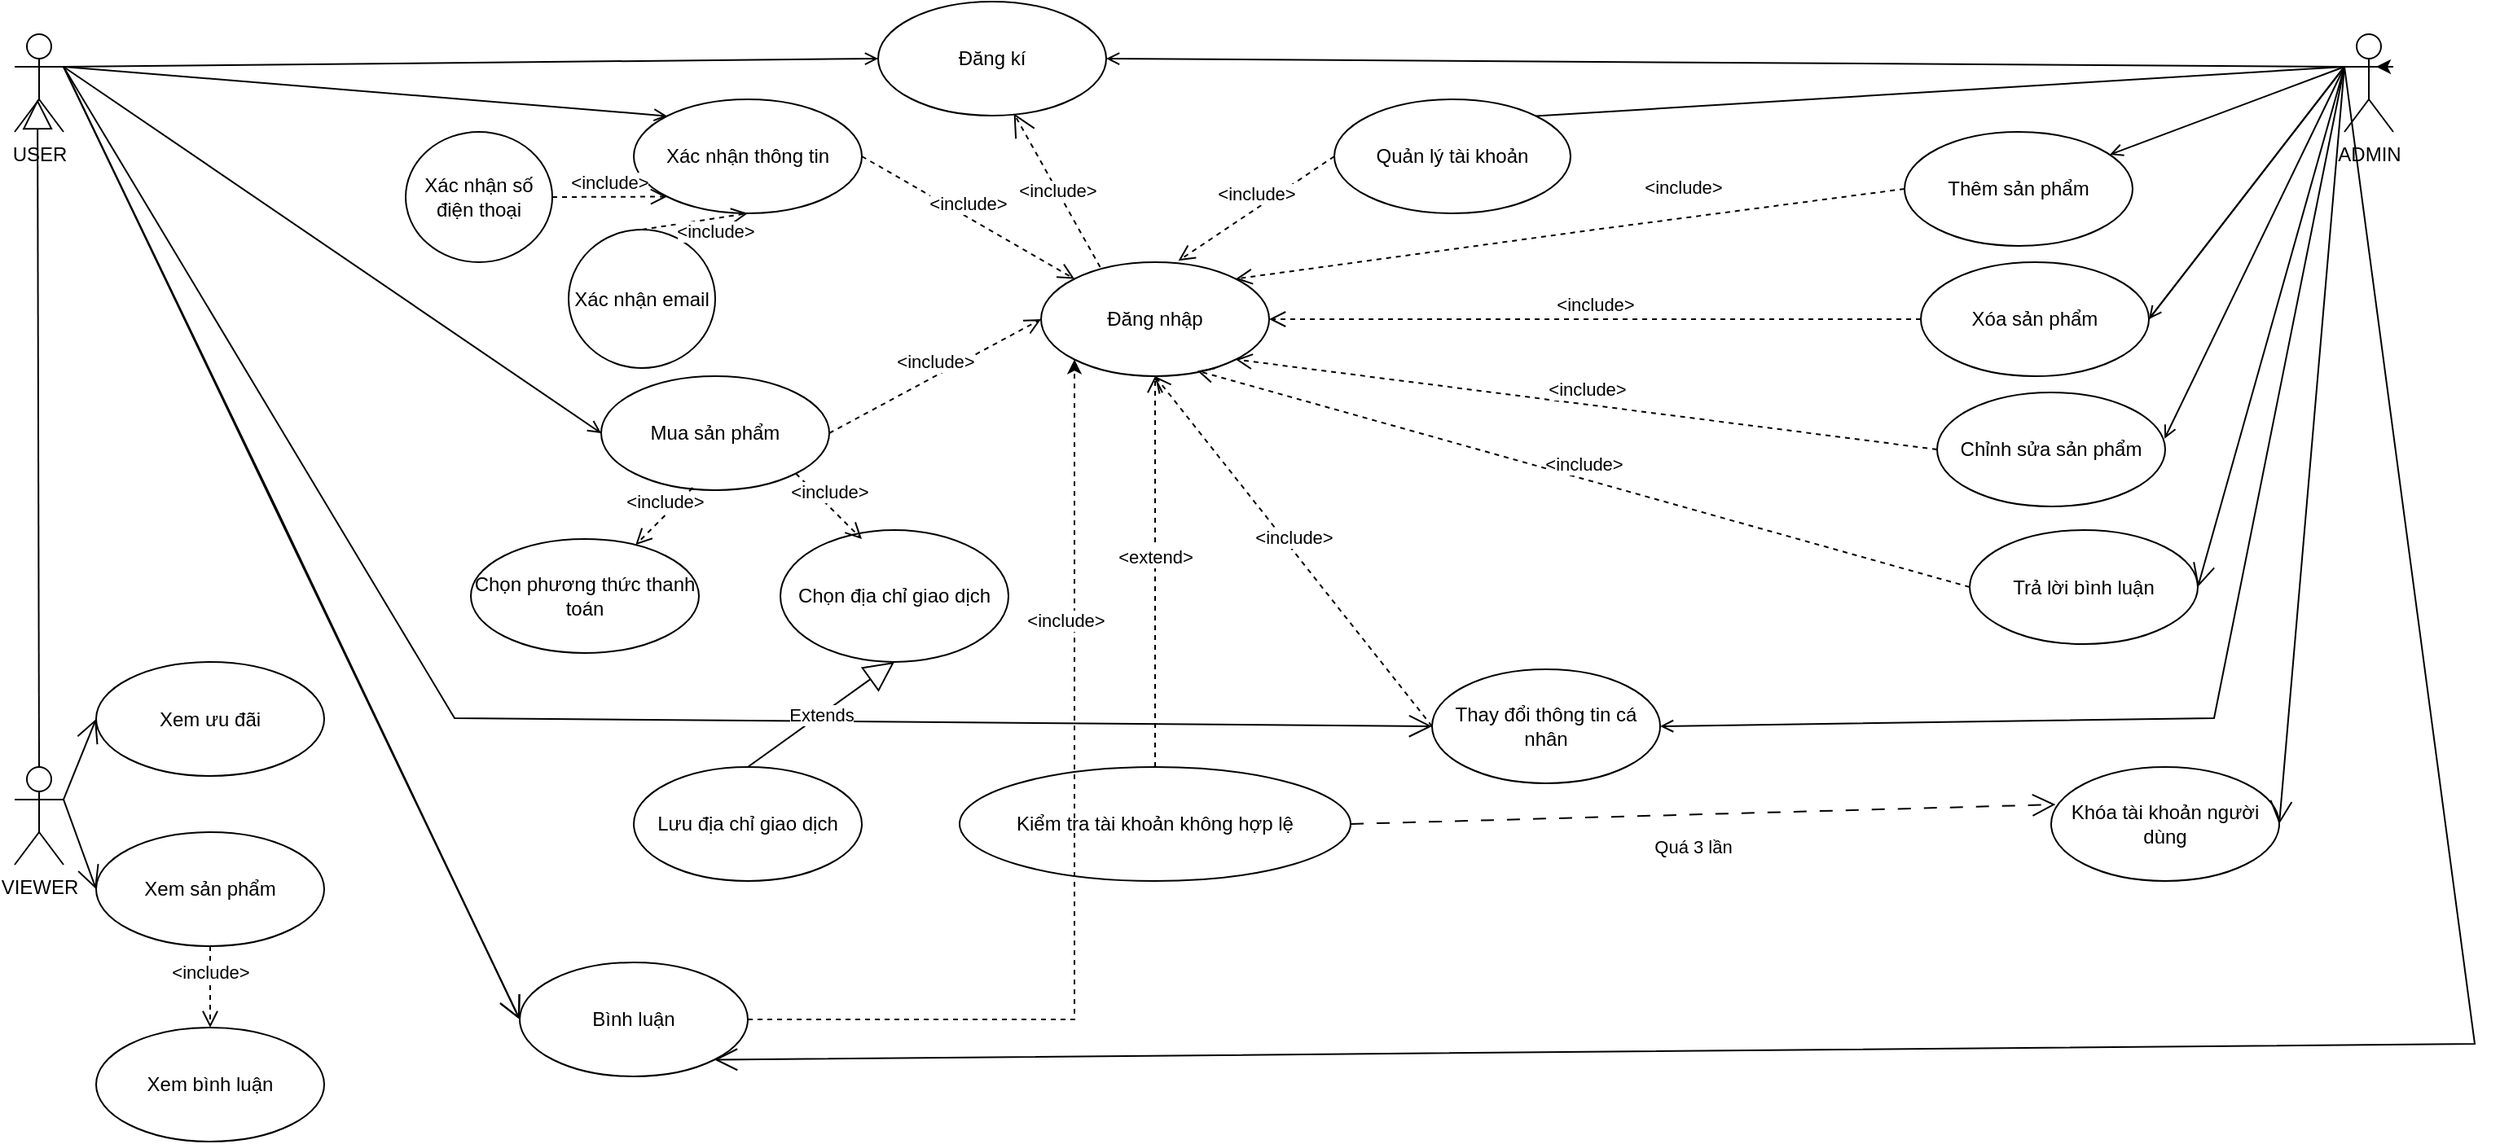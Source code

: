 <mxfile version="24.2.7" type="github">
  <diagram name="Page-1" id="Iqsweie7DNG1V22xSdKr">
    <mxGraphModel dx="1431" dy="813" grid="1" gridSize="10" guides="1" tooltips="1" connect="1" arrows="1" fold="1" page="1" pageScale="1" pageWidth="1654" pageHeight="2336" math="0" shadow="0">
      <root>
        <mxCell id="0" />
        <mxCell id="1" parent="0" />
        <mxCell id="gb4WSrx7NsK-yjNkoUn3-1" value="USER&lt;div&gt;&lt;br&gt;&lt;/div&gt;" style="shape=umlActor;verticalLabelPosition=bottom;verticalAlign=top;html=1;" parent="1" vertex="1">
          <mxGeometry x="10" y="20" width="30" height="60" as="geometry" />
        </mxCell>
        <mxCell id="gb4WSrx7NsK-yjNkoUn3-2" value="Đăng kí" style="ellipse;whiteSpace=wrap;html=1;" parent="1" vertex="1">
          <mxGeometry x="540" width="140" height="70" as="geometry" />
        </mxCell>
        <mxCell id="gb4WSrx7NsK-yjNkoUn3-3" value="Thay đổi thông tin cá nhân" style="ellipse;whiteSpace=wrap;html=1;" parent="1" vertex="1">
          <mxGeometry x="880" y="410" width="140" height="70" as="geometry" />
        </mxCell>
        <mxCell id="gb4WSrx7NsK-yjNkoUn3-4" value="Mua sản phẩm" style="ellipse;whiteSpace=wrap;html=1;" parent="1" vertex="1">
          <mxGeometry x="370" y="230" width="140" height="70" as="geometry" />
        </mxCell>
        <mxCell id="gb4WSrx7NsK-yjNkoUn3-9" value="ADMIN&lt;div&gt;&lt;br&gt;&lt;/div&gt;" style="shape=umlActor;verticalLabelPosition=bottom;verticalAlign=top;html=1;" parent="1" vertex="1">
          <mxGeometry x="1440" y="20" width="30" height="60" as="geometry" />
        </mxCell>
        <mxCell id="gb4WSrx7NsK-yjNkoUn3-12" value="" style="endArrow=open;html=1;rounded=0;entryX=0;entryY=0.5;entryDx=0;entryDy=0;exitX=1;exitY=0.333;exitDx=0;exitDy=0;exitPerimeter=0;endFill=0;" parent="1" source="gb4WSrx7NsK-yjNkoUn3-1" target="gb4WSrx7NsK-yjNkoUn3-2" edge="1">
          <mxGeometry width="50" height="50" relative="1" as="geometry">
            <mxPoint x="70" y="170" as="sourcePoint" />
            <mxPoint x="450" y="270" as="targetPoint" />
            <Array as="points" />
          </mxGeometry>
        </mxCell>
        <mxCell id="gb4WSrx7NsK-yjNkoUn3-14" value="" style="endArrow=open;html=1;rounded=0;entryX=0;entryY=0.5;entryDx=0;entryDy=0;exitX=1;exitY=0.333;exitDx=0;exitDy=0;exitPerimeter=0;startArrow=none;startFill=0;endFill=0;" parent="1" source="gb4WSrx7NsK-yjNkoUn3-1" target="gb4WSrx7NsK-yjNkoUn3-4" edge="1">
          <mxGeometry width="50" height="50" relative="1" as="geometry">
            <mxPoint x="80" y="140" as="sourcePoint" />
            <mxPoint x="222.981" y="231.924" as="targetPoint" />
          </mxGeometry>
        </mxCell>
        <mxCell id="gb4WSrx7NsK-yjNkoUn3-15" value="" style="endArrow=none;html=1;rounded=0;exitX=1;exitY=0.5;exitDx=0;exitDy=0;entryX=0;entryY=0.333;entryDx=0;entryDy=0;entryPerimeter=0;endFill=0;startArrow=open;startFill=0;" parent="1" source="gb4WSrx7NsK-yjNkoUn3-2" target="gb4WSrx7NsK-yjNkoUn3-9" edge="1">
          <mxGeometry width="50" height="50" relative="1" as="geometry">
            <mxPoint x="400" y="320" as="sourcePoint" />
            <mxPoint x="690" y="140" as="targetPoint" />
          </mxGeometry>
        </mxCell>
        <mxCell id="gb4WSrx7NsK-yjNkoUn3-16" value="" style="endArrow=none;html=1;rounded=0;exitX=1;exitY=0.5;exitDx=0;exitDy=0;entryX=0;entryY=0.333;entryDx=0;entryDy=0;entryPerimeter=0;startArrow=open;startFill=0;" parent="1" source="gb4WSrx7NsK-yjNkoUn3-3" target="gb4WSrx7NsK-yjNkoUn3-9" edge="1">
          <mxGeometry width="50" height="50" relative="1" as="geometry">
            <mxPoint x="400" y="320" as="sourcePoint" />
            <mxPoint x="690" y="140" as="targetPoint" />
            <Array as="points">
              <mxPoint x="1360" y="440" />
            </Array>
          </mxGeometry>
        </mxCell>
        <mxCell id="gb4WSrx7NsK-yjNkoUn3-17" value="" style="endArrow=none;html=1;rounded=0;exitX=1;exitY=0.5;exitDx=0;exitDy=0;entryX=0;entryY=0.333;entryDx=0;entryDy=0;entryPerimeter=0;" parent="1" source="gb4WSrx7NsK-yjNkoUn3-19" target="gb4WSrx7NsK-yjNkoUn3-9" edge="1">
          <mxGeometry width="50" height="50" relative="1" as="geometry">
            <mxPoint x="400" y="320" as="sourcePoint" />
            <mxPoint x="450" y="270" as="targetPoint" />
          </mxGeometry>
        </mxCell>
        <mxCell id="gb4WSrx7NsK-yjNkoUn3-20" value="Chỉnh sửa sản phẩm" style="ellipse;whiteSpace=wrap;html=1;" parent="1" vertex="1">
          <mxGeometry x="1190" y="240" width="140" height="70" as="geometry" />
        </mxCell>
        <mxCell id="gb4WSrx7NsK-yjNkoUn3-21" value="" style="endArrow=none;html=1;rounded=0;entryX=0;entryY=0.333;entryDx=0;entryDy=0;entryPerimeter=0;startArrow=open;startFill=0;" parent="1" source="gb4WSrx7NsK-yjNkoUn3-18" target="gb4WSrx7NsK-yjNkoUn3-9" edge="1">
          <mxGeometry width="50" height="50" relative="1" as="geometry">
            <mxPoint x="400" y="320" as="sourcePoint" />
            <mxPoint x="690" y="140" as="targetPoint" />
          </mxGeometry>
        </mxCell>
        <mxCell id="gb4WSrx7NsK-yjNkoUn3-22" value="" style="endArrow=none;html=1;rounded=0;exitX=1;exitY=0.5;exitDx=0;exitDy=0;entryX=0;entryY=0.333;entryDx=0;entryDy=0;entryPerimeter=0;startArrow=open;startFill=0;" parent="1" source="gb4WSrx7NsK-yjNkoUn3-19" target="gb4WSrx7NsK-yjNkoUn3-9" edge="1">
          <mxGeometry width="50" height="50" relative="1" as="geometry">
            <mxPoint x="470" y="430" as="sourcePoint" />
            <mxPoint x="690" y="140" as="targetPoint" />
          </mxGeometry>
        </mxCell>
        <mxCell id="gb4WSrx7NsK-yjNkoUn3-23" value="" style="endArrow=none;html=1;rounded=0;exitX=0.997;exitY=0.406;exitDx=0;exitDy=0;exitPerimeter=0;entryX=0;entryY=0.333;entryDx=0;entryDy=0;entryPerimeter=0;startArrow=open;startFill=0;" parent="1" source="gb4WSrx7NsK-yjNkoUn3-20" target="gb4WSrx7NsK-yjNkoUn3-9" edge="1">
          <mxGeometry width="50" height="50" relative="1" as="geometry">
            <mxPoint x="470" y="520" as="sourcePoint" />
            <mxPoint x="690" y="140" as="targetPoint" />
          </mxGeometry>
        </mxCell>
        <mxCell id="gb4WSrx7NsK-yjNkoUn3-24" value="Quản lý tài khoản" style="ellipse;whiteSpace=wrap;html=1;" parent="1" vertex="1">
          <mxGeometry x="820" y="60" width="145" height="70" as="geometry" />
        </mxCell>
        <mxCell id="gb4WSrx7NsK-yjNkoUn3-25" value="" style="endArrow=none;html=1;rounded=0;exitX=1;exitY=0;exitDx=0;exitDy=0;entryX=0;entryY=0.333;entryDx=0;entryDy=0;entryPerimeter=0;" parent="1" source="gb4WSrx7NsK-yjNkoUn3-24" target="gb4WSrx7NsK-yjNkoUn3-9" edge="1">
          <mxGeometry width="50" height="50" relative="1" as="geometry">
            <mxPoint x="490" y="510" as="sourcePoint" />
            <mxPoint x="690" y="140" as="targetPoint" />
          </mxGeometry>
        </mxCell>
        <mxCell id="gb4WSrx7NsK-yjNkoUn3-26" value="&amp;lt;extend&amp;gt;" style="html=1;verticalAlign=bottom;endArrow=open;dashed=1;endSize=8;curved=0;rounded=0;exitX=0.5;exitY=0;exitDx=0;exitDy=0;" parent="1" source="gb4WSrx7NsK-yjNkoUn3-27" target="gb4WSrx7NsK-yjNkoUn3-28" edge="1">
          <mxGeometry relative="1" as="geometry">
            <mxPoint x="551.224" y="37.139" as="sourcePoint" />
            <mxPoint x="407.32" y="40.43" as="targetPoint" />
          </mxGeometry>
        </mxCell>
        <mxCell id="gb4WSrx7NsK-yjNkoUn3-27" value="Kiểm tra tài khoản không hợp lệ" style="ellipse;whiteSpace=wrap;html=1;" parent="1" vertex="1">
          <mxGeometry x="590" y="470" width="240" height="70" as="geometry" />
        </mxCell>
        <mxCell id="gb4WSrx7NsK-yjNkoUn3-28" value="Đăng nhập" style="ellipse;whiteSpace=wrap;html=1;" parent="1" vertex="1">
          <mxGeometry x="640" y="160" width="140" height="70" as="geometry" />
        </mxCell>
        <mxCell id="gb4WSrx7NsK-yjNkoUn3-30" value="" style="endArrow=open;html=1;rounded=0;exitX=1;exitY=0.333;exitDx=0;exitDy=0;exitPerimeter=0;entryX=0;entryY=0;entryDx=0;entryDy=0;startArrow=none;startFill=0;endFill=0;" parent="1" source="gb4WSrx7NsK-yjNkoUn3-1" target="gb4WSrx7NsK-yjNkoUn3-48" edge="1">
          <mxGeometry width="50" height="50" relative="1" as="geometry">
            <mxPoint x="70" y="290" as="sourcePoint" />
            <mxPoint x="180" y="110" as="targetPoint" />
          </mxGeometry>
        </mxCell>
        <mxCell id="gb4WSrx7NsK-yjNkoUn3-31" value="&amp;lt;include&amp;gt;" style="endArrow=open;endSize=12;dashed=1;html=1;rounded=0;exitX=0.259;exitY=0.043;exitDx=0;exitDy=0;exitPerimeter=0;entryX=0.595;entryY=0.981;entryDx=0;entryDy=0;entryPerimeter=0;" parent="1" source="gb4WSrx7NsK-yjNkoUn3-28" target="gb4WSrx7NsK-yjNkoUn3-2" edge="1">
          <mxGeometry width="160" relative="1" as="geometry">
            <mxPoint x="250" y="190" as="sourcePoint" />
            <mxPoint x="450" y="100" as="targetPoint" />
          </mxGeometry>
        </mxCell>
        <mxCell id="gb4WSrx7NsK-yjNkoUn3-32" style="edgeStyle=orthogonalEdgeStyle;rounded=0;orthogonalLoop=1;jettySize=auto;html=1;exitX=1;exitY=0.333;exitDx=0;exitDy=0;exitPerimeter=0;entryX=0.651;entryY=0.319;entryDx=0;entryDy=0;entryPerimeter=0;" parent="1" source="gb4WSrx7NsK-yjNkoUn3-9" target="gb4WSrx7NsK-yjNkoUn3-9" edge="1">
          <mxGeometry relative="1" as="geometry" />
        </mxCell>
        <mxCell id="gb4WSrx7NsK-yjNkoUn3-34" value="&amp;lt;include&amp;gt;" style="html=1;verticalAlign=bottom;endArrow=open;dashed=1;endSize=8;curved=0;rounded=0;exitX=0;exitY=0.5;exitDx=0;exitDy=0;entryX=0.5;entryY=1;entryDx=0;entryDy=0;" parent="1" source="gb4WSrx7NsK-yjNkoUn3-3" target="gb4WSrx7NsK-yjNkoUn3-28" edge="1">
          <mxGeometry relative="1" as="geometry">
            <mxPoint x="510" y="270" as="sourcePoint" />
            <mxPoint x="450" y="270" as="targetPoint" />
          </mxGeometry>
        </mxCell>
        <mxCell id="gb4WSrx7NsK-yjNkoUn3-37" value="&amp;lt;include&amp;gt;" style="html=1;verticalAlign=bottom;endArrow=open;dashed=1;endSize=8;curved=0;rounded=0;exitX=1;exitY=0.5;exitDx=0;exitDy=0;entryX=0;entryY=0.5;entryDx=0;entryDy=0;" parent="1" source="gb4WSrx7NsK-yjNkoUn3-4" target="gb4WSrx7NsK-yjNkoUn3-28" edge="1">
          <mxGeometry relative="1" as="geometry">
            <mxPoint x="460" y="290" as="sourcePoint" />
            <mxPoint x="380" y="290" as="targetPoint" />
          </mxGeometry>
        </mxCell>
        <mxCell id="gb4WSrx7NsK-yjNkoUn3-38" value="&amp;lt;include&amp;gt;" style="html=1;verticalAlign=bottom;endArrow=open;dashed=1;endSize=8;curved=0;rounded=0;entryX=1;entryY=0;entryDx=0;entryDy=0;exitX=0;exitY=0.5;exitDx=0;exitDy=0;" parent="1" source="gb4WSrx7NsK-yjNkoUn3-18" target="gb4WSrx7NsK-yjNkoUn3-28" edge="1">
          <mxGeometry x="-0.343" y="-10" relative="1" as="geometry">
            <mxPoint x="170" y="510" as="sourcePoint" />
            <mxPoint x="90" y="510" as="targetPoint" />
            <Array as="points">
              <mxPoint x="980" y="140" />
            </Array>
            <mxPoint as="offset" />
          </mxGeometry>
        </mxCell>
        <mxCell id="gb4WSrx7NsK-yjNkoUn3-39" value="&amp;lt;include&amp;gt;" style="html=1;verticalAlign=bottom;endArrow=open;dashed=1;endSize=8;curved=0;rounded=0;entryX=1;entryY=0.5;entryDx=0;entryDy=0;exitX=0;exitY=0.5;exitDx=0;exitDy=0;" parent="1" source="gb4WSrx7NsK-yjNkoUn3-19" target="gb4WSrx7NsK-yjNkoUn3-28" edge="1">
          <mxGeometry relative="1" as="geometry">
            <mxPoint x="790.0" y="235" as="sourcePoint" />
            <mxPoint x="450.0" y="270" as="targetPoint" />
          </mxGeometry>
        </mxCell>
        <mxCell id="gb4WSrx7NsK-yjNkoUn3-41" value="&amp;lt;include&amp;gt;" style="html=1;verticalAlign=bottom;endArrow=open;dashed=1;endSize=8;curved=0;rounded=0;entryX=1;entryY=1;entryDx=0;entryDy=0;exitX=0;exitY=0.5;exitDx=0;exitDy=0;" parent="1" source="gb4WSrx7NsK-yjNkoUn3-20" target="gb4WSrx7NsK-yjNkoUn3-28" edge="1">
          <mxGeometry relative="1" as="geometry">
            <mxPoint x="680" y="540" as="sourcePoint" />
            <mxPoint x="600" y="540" as="targetPoint" />
          </mxGeometry>
        </mxCell>
        <mxCell id="gb4WSrx7NsK-yjNkoUn3-42" value="&amp;lt;include&amp;gt;" style="html=1;verticalAlign=bottom;endArrow=open;dashed=1;endSize=8;curved=0;rounded=0;exitX=0;exitY=0.5;exitDx=0;exitDy=0;entryX=0.602;entryY=-0.012;entryDx=0;entryDy=0;entryPerimeter=0;" parent="1" source="gb4WSrx7NsK-yjNkoUn3-24" target="gb4WSrx7NsK-yjNkoUn3-28" edge="1">
          <mxGeometry x="-0.001" relative="1" as="geometry">
            <mxPoint x="710" y="420" as="sourcePoint" />
            <mxPoint x="630" y="420" as="targetPoint" />
            <mxPoint as="offset" />
          </mxGeometry>
        </mxCell>
        <mxCell id="gb4WSrx7NsK-yjNkoUn3-18" value="Thêm sản phẩm" style="ellipse;whiteSpace=wrap;html=1;" parent="1" vertex="1">
          <mxGeometry x="1170" y="80" width="140" height="70" as="geometry" />
        </mxCell>
        <mxCell id="gb4WSrx7NsK-yjNkoUn3-19" value="Xóa sản phẩm" style="ellipse;whiteSpace=wrap;html=1;" parent="1" vertex="1">
          <mxGeometry x="1180" y="160" width="140" height="70" as="geometry" />
        </mxCell>
        <mxCell id="gb4WSrx7NsK-yjNkoUn3-48" value="Xác nhận thông tin" style="ellipse;whiteSpace=wrap;html=1;" parent="1" vertex="1">
          <mxGeometry x="390" y="60" width="140" height="70" as="geometry" />
        </mxCell>
        <mxCell id="gb4WSrx7NsK-yjNkoUn3-49" value="&amp;lt;include&amp;gt;" style="html=1;verticalAlign=bottom;endArrow=open;dashed=1;endSize=8;curved=0;rounded=0;exitX=1;exitY=0.5;exitDx=0;exitDy=0;entryX=0;entryY=0;entryDx=0;entryDy=0;" parent="1" source="gb4WSrx7NsK-yjNkoUn3-48" target="gb4WSrx7NsK-yjNkoUn3-28" edge="1">
          <mxGeometry x="0.005" relative="1" as="geometry">
            <mxPoint x="260" y="410" as="sourcePoint" />
            <mxPoint x="180" y="410" as="targetPoint" />
            <mxPoint as="offset" />
          </mxGeometry>
        </mxCell>
        <mxCell id="gb4WSrx7NsK-yjNkoUn3-50" value="Chọn&lt;span style=&quot;background-color: initial;&quot;&gt;&amp;nbsp;địa chỉ giao dịch&lt;/span&gt;" style="ellipse;whiteSpace=wrap;html=1;" parent="1" vertex="1">
          <mxGeometry x="480" y="324.5" width="140" height="81" as="geometry" />
        </mxCell>
        <mxCell id="gb4WSrx7NsK-yjNkoUn3-56" value="Xác nhận số điện thoại" style="ellipse;whiteSpace=wrap;html=1;" parent="1" vertex="1">
          <mxGeometry x="250" y="80" width="90" height="80" as="geometry" />
        </mxCell>
        <mxCell id="gb4WSrx7NsK-yjNkoUn3-57" value="Xác nhận email" style="ellipse;whiteSpace=wrap;html=1;" parent="1" vertex="1">
          <mxGeometry x="350" y="140" width="90" height="85" as="geometry" />
        </mxCell>
        <mxCell id="gb4WSrx7NsK-yjNkoUn3-58" value="&amp;lt;include&amp;gt;" style="html=1;verticalAlign=bottom;endArrow=open;dashed=1;endSize=8;curved=0;rounded=0;exitX=1;exitY=0.5;exitDx=0;exitDy=0;entryX=0;entryY=1;entryDx=0;entryDy=0;" parent="1" source="gb4WSrx7NsK-yjNkoUn3-56" target="gb4WSrx7NsK-yjNkoUn3-48" edge="1">
          <mxGeometry relative="1" as="geometry">
            <mxPoint x="220" y="170" as="sourcePoint" />
            <mxPoint x="140" y="170" as="targetPoint" />
          </mxGeometry>
        </mxCell>
        <mxCell id="gb4WSrx7NsK-yjNkoUn3-59" value="&amp;lt;include&amp;gt;" style="html=1;verticalAlign=bottom;endArrow=open;dashed=1;endSize=8;curved=0;rounded=0;exitX=0.5;exitY=0;exitDx=0;exitDy=0;entryX=0.5;entryY=1;entryDx=0;entryDy=0;" parent="1" source="gb4WSrx7NsK-yjNkoUn3-57" target="gb4WSrx7NsK-yjNkoUn3-48" edge="1">
          <mxGeometry x="0.306" y="-17" relative="1" as="geometry">
            <mxPoint x="100" y="570" as="sourcePoint" />
            <mxPoint x="20" y="570" as="targetPoint" />
            <mxPoint as="offset" />
          </mxGeometry>
        </mxCell>
        <mxCell id="trslUjJ0CBI68LTmMa5F-2" value="VIEWER&lt;div&gt;&lt;br&gt;&lt;/div&gt;" style="shape=umlActor;verticalLabelPosition=bottom;verticalAlign=top;html=1;outlineConnect=0;" parent="1" vertex="1">
          <mxGeometry x="10" y="470" width="30" height="60" as="geometry" />
        </mxCell>
        <mxCell id="trslUjJ0CBI68LTmMa5F-6" value="" style="endArrow=block;endSize=16;endFill=0;html=1;rounded=0;entryX=0.467;entryY=0.666;entryDx=0;entryDy=0;entryPerimeter=0;exitX=0.5;exitY=0;exitDx=0;exitDy=0;exitPerimeter=0;" parent="1" source="trslUjJ0CBI68LTmMa5F-2" target="gb4WSrx7NsK-yjNkoUn3-1" edge="1">
          <mxGeometry width="160" relative="1" as="geometry">
            <mxPoint x="430" y="410" as="sourcePoint" />
            <mxPoint x="590" y="410" as="targetPoint" />
          </mxGeometry>
        </mxCell>
        <mxCell id="trslUjJ0CBI68LTmMa5F-8" value="Xem sản phẩm" style="ellipse;whiteSpace=wrap;html=1;" parent="1" vertex="1">
          <mxGeometry x="60" y="510" width="140" height="70" as="geometry" />
        </mxCell>
        <mxCell id="trslUjJ0CBI68LTmMa5F-9" value="Xem bình luận" style="ellipse;whiteSpace=wrap;html=1;" parent="1" vertex="1">
          <mxGeometry x="60" y="630" width="140" height="70" as="geometry" />
        </mxCell>
        <mxCell id="trslUjJ0CBI68LTmMa5F-10" value="Xem ưu đãi" style="ellipse;whiteSpace=wrap;html=1;" parent="1" vertex="1">
          <mxGeometry x="60" y="405.5" width="140" height="70" as="geometry" />
        </mxCell>
        <mxCell id="trslUjJ0CBI68LTmMa5F-11" value="" style="endArrow=open;endFill=1;endSize=12;html=1;rounded=0;entryX=0;entryY=0.5;entryDx=0;entryDy=0;exitX=1;exitY=0.333;exitDx=0;exitDy=0;exitPerimeter=0;" parent="1" source="trslUjJ0CBI68LTmMa5F-2" target="trslUjJ0CBI68LTmMa5F-8" edge="1">
          <mxGeometry width="160" relative="1" as="geometry">
            <mxPoint x="530" y="410" as="sourcePoint" />
            <mxPoint x="690" y="410" as="targetPoint" />
          </mxGeometry>
        </mxCell>
        <mxCell id="trslUjJ0CBI68LTmMa5F-14" value="" style="endArrow=open;endFill=1;endSize=12;html=1;rounded=0;exitX=1;exitY=0.333;exitDx=0;exitDy=0;exitPerimeter=0;entryX=0;entryY=0.5;entryDx=0;entryDy=0;" parent="1" source="trslUjJ0CBI68LTmMa5F-2" target="trslUjJ0CBI68LTmMa5F-10" edge="1">
          <mxGeometry width="160" relative="1" as="geometry">
            <mxPoint x="50" y="490" as="sourcePoint" />
            <mxPoint x="230" y="750" as="targetPoint" />
          </mxGeometry>
        </mxCell>
        <mxCell id="kQSGkWk7wkDG4nqkNU7a-1" value="&amp;lt;include&amp;gt;" style="html=1;verticalAlign=bottom;endArrow=open;dashed=1;endSize=8;curved=0;rounded=0;exitX=0.5;exitY=1;exitDx=0;exitDy=0;entryX=0.5;entryY=0;entryDx=0;entryDy=0;" parent="1" source="trslUjJ0CBI68LTmMa5F-8" target="trslUjJ0CBI68LTmMa5F-9" edge="1">
          <mxGeometry relative="1" as="geometry">
            <mxPoint x="350" y="650" as="sourcePoint" />
            <mxPoint x="330" y="500" as="targetPoint" />
          </mxGeometry>
        </mxCell>
        <mxCell id="kQSGkWk7wkDG4nqkNU7a-2" value="Chọn phương thức thanh toán" style="ellipse;whiteSpace=wrap;html=1;" parent="1" vertex="1">
          <mxGeometry x="290" y="330" width="140" height="70" as="geometry" />
        </mxCell>
        <mxCell id="kQSGkWk7wkDG4nqkNU7a-4" value="&amp;lt;include&amp;gt;" style="html=1;verticalAlign=bottom;endArrow=open;dashed=1;endSize=8;curved=0;rounded=0;exitX=1;exitY=1;exitDx=0;exitDy=0;" parent="1" source="gb4WSrx7NsK-yjNkoUn3-4" edge="1">
          <mxGeometry relative="1" as="geometry">
            <mxPoint x="420" y="530" as="sourcePoint" />
            <mxPoint x="530" y="330" as="targetPoint" />
            <Array as="points" />
            <mxPoint as="offset" />
          </mxGeometry>
        </mxCell>
        <mxCell id="kQSGkWk7wkDG4nqkNU7a-5" value="&amp;lt;include&amp;gt;" style="html=1;verticalAlign=bottom;endArrow=open;dashed=1;endSize=8;curved=0;rounded=0;exitX=0.401;exitY=0.978;exitDx=0;exitDy=0;exitPerimeter=0;" parent="1" source="gb4WSrx7NsK-yjNkoUn3-4" target="kQSGkWk7wkDG4nqkNU7a-2" edge="1">
          <mxGeometry relative="1" as="geometry">
            <mxPoint x="310" y="319" as="sourcePoint" />
            <mxPoint x="385" y="570" as="targetPoint" />
          </mxGeometry>
        </mxCell>
        <mxCell id="kQSGkWk7wkDG4nqkNU7a-6" value="Khóa tài khoản người dùng" style="ellipse;whiteSpace=wrap;html=1;" parent="1" vertex="1">
          <mxGeometry x="1260" y="470" width="140" height="70" as="geometry" />
        </mxCell>
        <mxCell id="kQSGkWk7wkDG4nqkNU7a-8" value="" style="endArrow=open;endFill=1;endSize=12;html=1;rounded=0;exitX=0;exitY=0.333;exitDx=0;exitDy=0;exitPerimeter=0;entryX=1;entryY=0.5;entryDx=0;entryDy=0;" parent="1" source="gb4WSrx7NsK-yjNkoUn3-9" target="kQSGkWk7wkDG4nqkNU7a-6" edge="1">
          <mxGeometry width="160" relative="1" as="geometry">
            <mxPoint x="1460" y="440" as="sourcePoint" />
            <mxPoint x="1620" y="440" as="targetPoint" />
          </mxGeometry>
        </mxCell>
        <mxCell id="kQSGkWk7wkDG4nqkNU7a-9" value="" style="endArrow=open;endFill=1;endSize=12;html=1;rounded=0;exitX=1;exitY=0.5;exitDx=0;exitDy=0;entryX=0.019;entryY=0.329;entryDx=0;entryDy=0;entryPerimeter=0;dashed=1;dashPattern=8 8;" parent="1" source="gb4WSrx7NsK-yjNkoUn3-27" target="kQSGkWk7wkDG4nqkNU7a-6" edge="1">
          <mxGeometry width="160" relative="1" as="geometry">
            <mxPoint x="870" y="520" as="sourcePoint" />
            <mxPoint x="1030" y="520" as="targetPoint" />
          </mxGeometry>
        </mxCell>
        <mxCell id="kQSGkWk7wkDG4nqkNU7a-10" value="Quá 3 lần" style="edgeLabel;html=1;align=center;verticalAlign=middle;resizable=0;points=[];" parent="kQSGkWk7wkDG4nqkNU7a-9" vertex="1" connectable="0">
          <mxGeometry x="-0.818" y="-6" relative="1" as="geometry">
            <mxPoint x="170" y="9" as="offset" />
          </mxGeometry>
        </mxCell>
        <mxCell id="gXG_qeFAx9jxtUJs0gi1-4" value="Lưu địa chỉ giao dịch" style="ellipse;whiteSpace=wrap;html=1;" parent="1" vertex="1">
          <mxGeometry x="390" y="470" width="140" height="70" as="geometry" />
        </mxCell>
        <mxCell id="gXG_qeFAx9jxtUJs0gi1-6" value="" style="endArrow=open;endFill=1;endSize=12;html=1;rounded=0;exitX=1;exitY=0.333;exitDx=0;exitDy=0;exitPerimeter=0;entryX=0;entryY=0.5;entryDx=0;entryDy=0;" parent="1" source="gb4WSrx7NsK-yjNkoUn3-1" target="gXG_qeFAx9jxtUJs0gi1-5" edge="1">
          <mxGeometry width="160" relative="1" as="geometry">
            <mxPoint x="230" y="540" as="sourcePoint" />
            <mxPoint x="390" y="540" as="targetPoint" />
          </mxGeometry>
        </mxCell>
        <mxCell id="gXG_qeFAx9jxtUJs0gi1-8" value="" style="endArrow=open;endFill=1;endSize=12;html=1;rounded=0;exitX=1;exitY=0.333;exitDx=0;exitDy=0;exitPerimeter=0;entryX=0;entryY=0.5;entryDx=0;entryDy=0;" parent="1" source="gb4WSrx7NsK-yjNkoUn3-1" target="gXG_qeFAx9jxtUJs0gi1-5" edge="1">
          <mxGeometry width="160" relative="1" as="geometry">
            <mxPoint x="40" y="40" as="sourcePoint" />
            <mxPoint x="880" y="445" as="targetPoint" />
            <Array as="points">
              <mxPoint x="170" y="310" />
            </Array>
          </mxGeometry>
        </mxCell>
        <mxCell id="gXG_qeFAx9jxtUJs0gi1-5" value="Bình luận" style="ellipse;whiteSpace=wrap;html=1;" parent="1" vertex="1">
          <mxGeometry x="320" y="590" width="140" height="70" as="geometry" />
        </mxCell>
        <mxCell id="gXG_qeFAx9jxtUJs0gi1-9" value="" style="endArrow=open;endFill=1;endSize=12;html=1;rounded=0;entryX=0;entryY=0.5;entryDx=0;entryDy=0;exitX=1;exitY=0.333;exitDx=0;exitDy=0;exitPerimeter=0;" parent="1" source="gb4WSrx7NsK-yjNkoUn3-1" target="gb4WSrx7NsK-yjNkoUn3-3" edge="1">
          <mxGeometry width="160" relative="1" as="geometry">
            <mxPoint x="300" y="460" as="sourcePoint" />
            <mxPoint x="460" y="460" as="targetPoint" />
            <Array as="points">
              <mxPoint x="280" y="440" />
            </Array>
          </mxGeometry>
        </mxCell>
        <mxCell id="gXG_qeFAx9jxtUJs0gi1-10" style="edgeStyle=orthogonalEdgeStyle;rounded=0;orthogonalLoop=1;jettySize=auto;html=1;dashed=1;entryX=0;entryY=1;entryDx=0;entryDy=0;" parent="1" source="gXG_qeFAx9jxtUJs0gi1-5" target="gb4WSrx7NsK-yjNkoUn3-28" edge="1">
          <mxGeometry relative="1" as="geometry">
            <mxPoint x="650" y="320" as="targetPoint" />
            <Array as="points">
              <mxPoint x="660" y="625" />
            </Array>
          </mxGeometry>
        </mxCell>
        <mxCell id="gXG_qeFAx9jxtUJs0gi1-11" value="&amp;lt;include&amp;gt;" style="edgeLabel;html=1;align=center;verticalAlign=middle;resizable=0;points=[];" parent="gXG_qeFAx9jxtUJs0gi1-10" vertex="1" connectable="0">
          <mxGeometry x="0.471" y="6" relative="1" as="geometry">
            <mxPoint as="offset" />
          </mxGeometry>
        </mxCell>
        <mxCell id="gXG_qeFAx9jxtUJs0gi1-12" value="Trả lời bình luận" style="ellipse;whiteSpace=wrap;html=1;" parent="1" vertex="1">
          <mxGeometry x="1210" y="324.5" width="140" height="70" as="geometry" />
        </mxCell>
        <mxCell id="gXG_qeFAx9jxtUJs0gi1-13" value="" style="endArrow=open;endFill=1;endSize=12;html=1;rounded=0;exitX=0;exitY=0.333;exitDx=0;exitDy=0;exitPerimeter=0;entryX=1;entryY=0.5;entryDx=0;entryDy=0;" parent="1" source="gb4WSrx7NsK-yjNkoUn3-9" target="gXG_qeFAx9jxtUJs0gi1-12" edge="1">
          <mxGeometry width="160" relative="1" as="geometry">
            <mxPoint x="1100" y="590" as="sourcePoint" />
            <mxPoint x="1260" y="590" as="targetPoint" />
          </mxGeometry>
        </mxCell>
        <mxCell id="gXG_qeFAx9jxtUJs0gi1-15" value="&amp;lt;include&amp;gt;" style="html=1;verticalAlign=bottom;endArrow=open;dashed=1;endSize=8;curved=0;rounded=0;entryX=0.685;entryY=0.953;entryDx=0;entryDy=0;entryPerimeter=0;exitX=0;exitY=0.5;exitDx=0;exitDy=0;" parent="1" source="gXG_qeFAx9jxtUJs0gi1-12" target="gb4WSrx7NsK-yjNkoUn3-28" edge="1">
          <mxGeometry relative="1" as="geometry">
            <mxPoint x="1070" y="350" as="sourcePoint" />
            <mxPoint x="990" y="350" as="targetPoint" />
            <Array as="points" />
          </mxGeometry>
        </mxCell>
        <mxCell id="A95PjGx2lmuiaLR8-Sd2-1" value="Extends" style="endArrow=block;endSize=16;endFill=0;html=1;rounded=0;entryX=0.5;entryY=1;entryDx=0;entryDy=0;exitX=0.5;exitY=0;exitDx=0;exitDy=0;" edge="1" parent="1" source="gXG_qeFAx9jxtUJs0gi1-4" target="gb4WSrx7NsK-yjNkoUn3-50">
          <mxGeometry width="160" relative="1" as="geometry">
            <mxPoint x="370" y="500" as="sourcePoint" />
            <mxPoint x="530" y="500" as="targetPoint" />
          </mxGeometry>
        </mxCell>
        <mxCell id="A95PjGx2lmuiaLR8-Sd2-2" value="" style="endArrow=open;endFill=1;endSize=12;html=1;rounded=0;exitX=0;exitY=0.333;exitDx=0;exitDy=0;exitPerimeter=0;entryX=1;entryY=1;entryDx=0;entryDy=0;" edge="1" parent="1" source="gb4WSrx7NsK-yjNkoUn3-9" target="gXG_qeFAx9jxtUJs0gi1-5">
          <mxGeometry width="160" relative="1" as="geometry">
            <mxPoint x="1430" y="400" as="sourcePoint" />
            <mxPoint x="1470" y="720" as="targetPoint" />
            <Array as="points">
              <mxPoint x="1520" y="640" />
            </Array>
          </mxGeometry>
        </mxCell>
      </root>
    </mxGraphModel>
  </diagram>
</mxfile>
